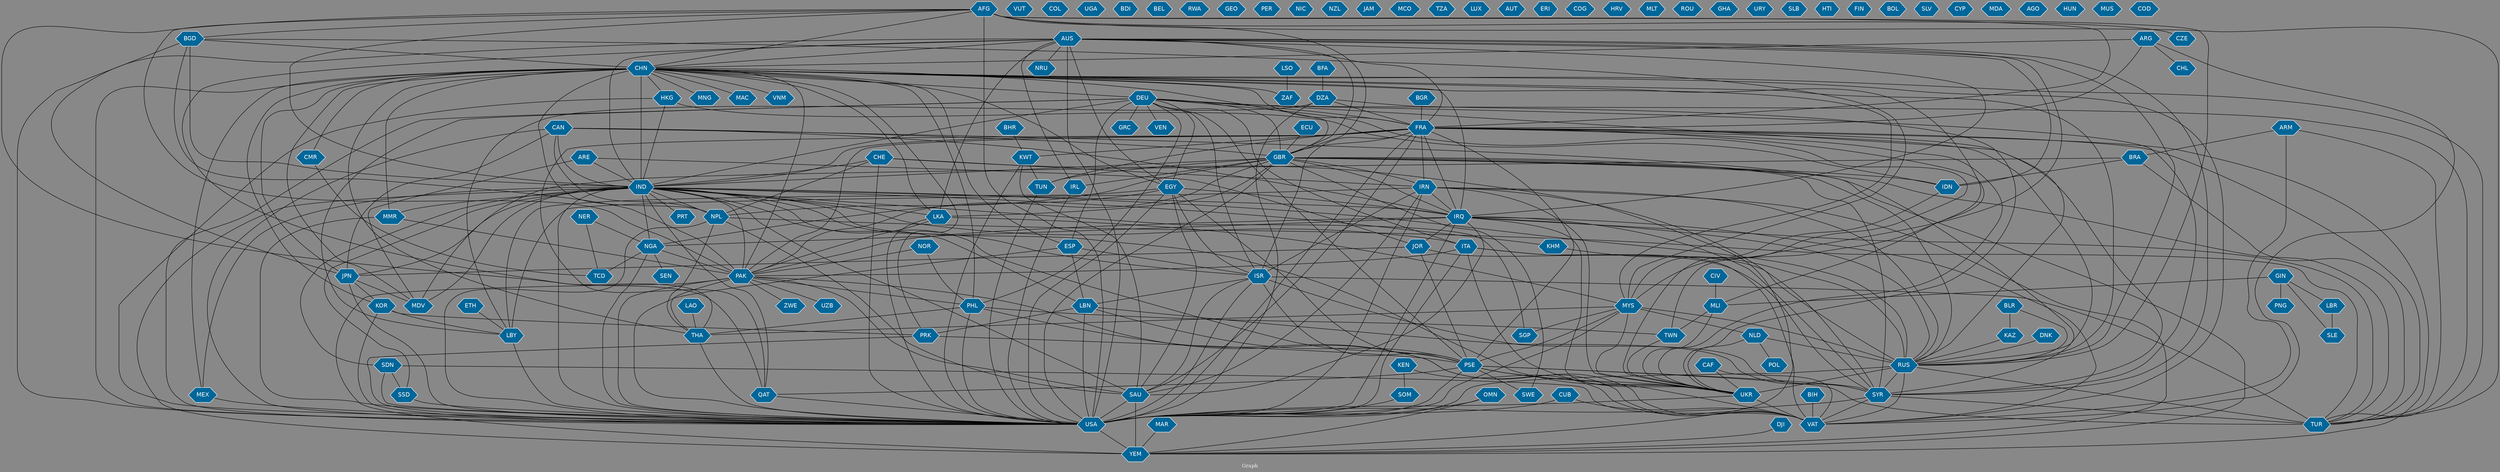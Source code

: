 // Countries together in item graph
graph {
	graph [bgcolor="#888888" fontcolor=white fontsize=12 label="Graph" outputorder=edgesfirst overlap=prism]
	node [color=white fillcolor="#006699" fontcolor=white fontname=Helvetica shape=hexagon style=filled]
	edge [arrowhead=open color=black fontcolor=white fontname=Courier fontsize=12]
		JPN [label=JPN]
		USA [label=USA]
		PRK [label=PRK]
		PSE [label=PSE]
		PAK [label=PAK]
		DZA [label=DZA]
		UKR [label=UKR]
		IND [label=IND]
		GBR [label=GBR]
		ZAF [label=ZAF]
		CHN [label=CHN]
		NGA [label=NGA]
		EGY [label=EGY]
		IRQ [label=IRQ]
		MEX [label=MEX]
		FRA [label=FRA]
		GRC [label=GRC]
		QAT [label=QAT]
		AFG [label=AFG]
		BGD [label=BGD]
		TCD [label=TCD]
		NER [label=NER]
		MLI [label=MLI]
		SAU [label=SAU]
		VUT [label=VUT]
		IDN [label=IDN]
		RUS [label=RUS]
		NLD [label=NLD]
		AUS [label=AUS]
		YEM [label=YEM]
		MYS [label=MYS]
		PRT [label=PRT]
		TWN [label=TWN]
		VAT [label=VAT]
		ARG [label=ARG]
		NPL [label=NPL]
		POL [label=POL]
		COL [label=COL]
		SYR [label=SYR]
		THA [label=THA]
		KWT [label=KWT]
		KEN [label=KEN]
		ISR [label=ISR]
		ITA [label=ITA]
		SWE [label=SWE]
		LBY [label=LBY]
		HKG [label=HKG]
		IRN [label=IRN]
		LKA [label=LKA]
		CAN [label=CAN]
		KOR [label=KOR]
		TUR [label=TUR]
		SOM [label=SOM]
		UGA [label=UGA]
		JOR [label=JOR]
		BDI [label=BDI]
		ARE [label=ARE]
		BEL [label=BEL]
		CMR [label=CMR]
		DEU [label=DEU]
		MAR [label=MAR]
		ECU [label=ECU]
		TUN [label=TUN]
		MMR [label=MMR]
		PHL [label=PHL]
		DNK [label=DNK]
		ZWE [label=ZWE]
		ESP [label=ESP]
		ETH [label=ETH]
		CAF [label=CAF]
		RWA [label=RWA]
		CHL [label=CHL]
		GEO [label=GEO]
		MDV [label=MDV]
		CUB [label=CUB]
		PER [label=PER]
		NIC [label=NIC]
		SLE [label=SLE]
		NZL [label=NZL]
		LBR [label=LBR]
		SGP [label=SGP]
		BIH [label=BIH]
		BRA [label=BRA]
		MNG [label=MNG]
		CHE [label=CHE]
		JAM [label=JAM]
		IRL [label=IRL]
		CIV [label=CIV]
		MCO [label=MCO]
		SDN [label=SDN]
		TZA [label=TZA]
		LBN [label=LBN]
		LUX [label=LUX]
		NOR [label=NOR]
		AUT [label=AUT]
		VEN [label=VEN]
		SSD [label=SSD]
		GIN [label=GIN]
		ERI [label=ERI]
		COG [label=COG]
		DJI [label=DJI]
		KHM [label=KHM]
		HRV [label=HRV]
		SEN [label=SEN]
		MLT [label=MLT]
		CZE [label=CZE]
		BFA [label=BFA]
		ARM [label=ARM]
		NRU [label=NRU]
		ROU [label=ROU]
		MAC [label=MAC]
		KAZ [label=KAZ]
		BLR [label=BLR]
		GHA [label=GHA]
		URY [label=URY]
		SLB [label=SLB]
		BGR [label=BGR]
		LAO [label=LAO]
		HTI [label=HTI]
		FIN [label=FIN]
		BOL [label=BOL]
		SLV [label=SLV]
		PNG [label=PNG]
		LSO [label=LSO]
		OMN [label=OMN]
		BHR [label=BHR]
		CYP [label=CYP]
		MDA [label=MDA]
		AGO [label=AGO]
		HUN [label=HUN]
		UZB [label=UZB]
		MUS [label=MUS]
		COD [label=COD]
		VNM [label=VNM]
			HKG -- USA [weight=1]
			CHN -- ESP [weight=1]
			IDN -- MYS [weight=2]
			SYR -- TUR [weight=10]
			CHN -- MAC [weight=1]
			SYR -- VAT [weight=2]
			IND -- PSE [weight=1]
			ETH -- LBY [weight=1]
			PHL -- VAT [weight=4]
			FRA -- IRN [weight=1]
			CAF -- UKR [weight=1]
			CIV -- MLI [weight=1]
			CAN -- USA [weight=4]
			SAU -- YEM [weight=27]
			CHN -- IRQ [weight=2]
			AUS -- THA [weight=2]
			CMR -- TCD [weight=1]
			CHN -- CMR [weight=1]
			THA -- USA [weight=2]
			IND -- SGP [weight=6]
			OMN -- USA [weight=1]
			CHE -- YEM [weight=2]
			CHN -- TUR [weight=1]
			IND -- MEX [weight=2]
			GBR -- TUN [weight=2]
			IND -- JPN [weight=8]
			CHN -- TWN [weight=3]
			KWT -- TUN [weight=8]
			DEU -- PSE [weight=1]
			ARM -- TUR [weight=1]
			MYS -- RUS [weight=2]
			CHN -- ZAF [weight=2]
			IND -- SSD [weight=1]
			MYS -- USA [weight=4]
			PHL -- THA [weight=1]
			AFG -- GBR [weight=2]
			SDN -- SSD [weight=4]
			PAK -- THA [weight=2]
			KWT -- USA [weight=2]
			FRA -- IND [weight=4]
			DEU -- GBR [weight=2]
			FRA -- KWT [weight=6]
			AFG -- USA [weight=23]
			IRL -- USA [weight=1]
			ARG -- VAT [weight=1]
			DEU -- LBY [weight=1]
			IRN -- UKR [weight=1]
			MMR -- PAK [weight=1]
			CHE -- USA [weight=2]
			AFG -- CZE [weight=1]
			PSE -- VAT [weight=2]
			CHN -- DEU [weight=1]
			AUS -- JPN [weight=1]
			DZA -- FRA [weight=1]
			IRN -- ISR [weight=7]
			BGD -- PAK [weight=2]
			CHN -- PRK [weight=2]
			LBY -- USA [weight=4]
			CAN -- JPN [weight=1]
			FRA -- YEM [weight=5]
			JOR -- SYR [weight=4]
			AFG -- IND [weight=15]
			IRQ -- JOR [weight=2]
			USA -- YEM [weight=22]
			ITA -- UKR [weight=1]
			AFG -- RUS [weight=2]
			BGD -- USA [weight=6]
			PAK -- PHL [weight=1]
			DEU -- TUR [weight=1]
			AUS -- IRL [weight=1]
			FRA -- MLI [weight=1]
			CHN -- NPL [weight=12]
			LAO -- THA [weight=2]
			PRK -- USA [weight=9]
			DEU -- SYR [weight=1]
			ARG -- CHN [weight=1]
			BRA -- TUR [weight=1]
			PAK -- YEM [weight=2]
			HKG -- IND [weight=1]
			ISR -- LBN [weight=2]
			ISR -- SAU [weight=1]
			MLI -- UKR [weight=1]
			PSE -- SWE [weight=1]
			IND -- SAU [weight=4]
			MYS -- THA [weight=1]
			AFG -- BGD [weight=1]
			KOR -- PRK [weight=3]
			AUS -- EGY [weight=3]
			IND -- PRT [weight=1]
			DEU -- RUS [weight=2]
			JPN -- USA [weight=13]
			DEU -- IND [weight=1]
			BGD -- CHN [weight=2]
			KOR -- USA [weight=6]
			CHN -- USA [weight=50]
			ITA -- RUS [weight=3]
			NGA -- SEN [weight=1]
			AUS -- USA [weight=3]
			QAT -- USA [weight=1]
			NPL -- THA [weight=1]
			EGY -- PSE [weight=9]
			CHN -- GBR [weight=4]
			CHN -- EGY [weight=1]
			KEN -- VAT [weight=1]
			BGD -- MYS [weight=1]
			GBR -- YEM [weight=3]
			RUS -- SYR [weight=2]
			EGY -- ISR [weight=5]
			BLR -- RUS [weight=1]
			IND -- USA [weight=98]
			DEU -- ITA [weight=1]
			CHN -- IND [weight=61]
			LKA -- MYS [weight=1]
			ISR -- TUR [weight=3]
			BRA -- MDV [weight=1]
			DEU -- ESP [weight=1]
			IRQ -- UKR [weight=2]
			CHN -- MEX [weight=2]
			AUS -- IRQ [weight=3]
			ITA -- PAK [weight=1]
			JPN -- MDV [weight=1]
			IRQ -- RUS [weight=2]
			GBR -- PAK [weight=3]
			CHN -- VNM [weight=1]
			RUS -- TUR [weight=1]
			EGY -- USA [weight=1]
			DEU -- EGY [weight=1]
			FRA -- SAU [weight=1]
			GBR -- IND [weight=47]
			CHN -- JPN [weight=8]
			DNK -- RUS [weight=2]
			GBR -- IRL [weight=2]
			ARE -- JOR [weight=1]
			CAN -- GBR [weight=2]
			ARG -- FRA [weight=2]
			LBN -- SYR [weight=1]
			UKR -- USA [weight=21]
			CHN -- KOR [weight=2]
			PSE -- USA [weight=3]
			IRQ -- PAK [weight=1]
			IRQ -- SAU [weight=1]
			IRQ -- SYR [weight=16]
			NLD -- UKR [weight=2]
			BGD -- IND [weight=5]
			KOR -- LBY [weight=1]
			IRQ -- VAT [weight=2]
			AUS -- FRA [weight=1]
			CHN -- FRA [weight=1]
			ISR -- USA [weight=20]
			ECU -- GBR [weight=1]
			CHN -- THA [weight=1]
			DEU -- USA [weight=13]
			GIN -- SLE [weight=1]
			GIN -- LBR [weight=1]
			GBR -- RUS [weight=4]
			EGY -- IRQ [weight=1]
			PHL -- TWN [weight=1]
			FRA -- PAK [weight=3]
			MYS -- UKR [weight=11]
			PSE -- QAT [weight=1]
			AUS -- IDN [weight=5]
			LBN -- PSE [weight=2]
			GBR -- IRQ [weight=5]
			TUN -- USA [weight=1]
			AUS -- NRU [weight=1]
			GBR -- SYR [weight=11]
			AUS -- GBR [weight=2]
			ARE -- IND [weight=4]
			GBR -- IDN [weight=1]
			IND -- ISR [weight=2]
			IRN -- RUS [weight=2]
			FRA -- USA [weight=17]
			DEU -- FRA [weight=4]
			IND -- ITA [weight=5]
			ISR -- PSE [weight=156]
			IND -- PAK [weight=33]
			DZA -- USA [weight=1]
			IND -- NGA [weight=1]
			FRA -- GBR [weight=7]
			PAK -- USA [weight=25]
			CUB -- USA [weight=6]
			IRN -- IRQ [weight=8]
			CHN -- LKA [weight=7]
			CHE -- IND [weight=1]
			GIN -- PNG [weight=5]
			CUB -- VAT [weight=1]
			IND -- QAT [weight=1]
			MLI -- TWN [weight=1]
			IND -- LBN [weight=1]
			NLD -- RUS [weight=1]
			GBR -- SWE [weight=1]
			PAK -- UZB [weight=1]
			BFA -- DZA [weight=1]
			IRN -- LBY [weight=1]
			PHL -- USA [weight=1]
			BHR -- KWT [weight=1]
			GBR -- NPL [weight=1]
			IND -- LKA [weight=5]
			DEU -- GRC [weight=2]
			NGA -- USA [weight=6]
			CHN -- MMR [weight=9]
			CHN -- MDV [weight=1]
			ARG -- CHL [weight=1]
			IRQ -- NGA [weight=2]
			DZA -- LBY [weight=2]
			CAN -- IND [weight=4]
			FRA -- SYR [weight=2]
			MEX -- USA [weight=5]
			ITA -- VAT [weight=1]
			CHN -- MNG [weight=1]
			PAK -- VAT [weight=1]
			CAN -- SYR [weight=3]
			AUS -- LKA [weight=3]
			ARE -- MDV [weight=1]
			CHN -- PHL [weight=4]
			SOM -- USA [weight=2]
			PAK -- ZWE [weight=1]
			RUS -- UKR [weight=104]
			MMR -- USA [weight=2]
			CHN -- MYS [weight=2]
			IND -- MMR [weight=6]
			FRA -- RUS [weight=2]
			IRN -- USA [weight=36]
			FRA -- PSE [weight=1]
			NOR -- PHL [weight=2]
			IRN -- SAU [weight=5]
			JOR -- JPN [weight=2]
			PSE -- UKR [weight=1]
			KEN -- SOM [weight=1]
			CAN -- NPL [weight=1]
			EGY -- LBY [weight=1]
			ESP -- USA [weight=1]
			DZA -- UKR [weight=1]
			DJI -- YEM [weight=1]
			AFG -- FRA [weight=1]
			ARM -- VAT [weight=1]
			LKA -- USA [weight=2]
			AFG -- QAT [weight=1]
			NGA -- TCD [weight=1]
			GBR -- USA [weight=20]
			JOR -- PSE [weight=1]
			DEU -- ISR [weight=1]
			SDN -- USA [weight=2]
			KWT -- SAU [weight=2]
			IRN -- SYR [weight=1]
			ARM -- BRA [weight=1]
			CHE -- IRN [weight=2]
			NOR -- PAK [weight=1]
			LKA -- PAK [weight=1]
			AUS -- CHN [weight=1]
			SYR -- USA [weight=45]
			DEU -- UKR [weight=3]
			DEU -- VEN [weight=1]
			BGR -- FRA [weight=1]
			CAF -- VAT [weight=1]
			OMN -- YEM [weight=1]
			EGY -- SAU [weight=1]
			GBR -- IRN [weight=2]
			KAZ -- RUS [weight=1]
			PSE -- TUR [weight=1]
			MYS -- NLD [weight=1]
			ISR -- SYR [weight=1]
			AFG -- CHN [weight=1]
			CHN -- VAT [weight=1]
			EGY -- NGA [weight=1]
			IRQ -- USA [weight=71]
			PSE -- SYR [weight=1]
			NER -- NGA [weight=1]
			CHN -- PAK [weight=17]
			LBN -- USA [weight=1]
			DEU -- PHL [weight=1]
			FRA -- IRQ [weight=3]
			IRN -- YEM [weight=7]
			TWN -- UKR [weight=1]
			AUS -- IND [weight=9]
			LBN -- PRK [weight=1]
			IND -- MDV [weight=3]
			AUS -- SYR [weight=3]
			BIH -- VAT [weight=3]
			IND -- RUS [weight=1]
			GBR -- TUR [weight=4]
			SDN -- VAT [weight=1]
			BRA -- IDN [weight=2]
			HKG -- IDN [weight=1]
			IND -- UKR [weight=3]
			ESP -- ISR [weight=1]
			MAR -- YEM [weight=3]
			LSO -- ZAF [weight=1]
			MYS -- SGP [weight=1]
			ESP -- LBN [weight=1]
			IND -- IRQ [weight=42]
			AFG -- TUR [weight=3]
			GIN -- MLI [weight=1]
			RUS -- VAT [weight=2]
			AUS -- RUS [weight=2]
			KHM -- RUS [weight=1]
			SSD -- USA [weight=1]
			CHN -- RUS [weight=8]
			NGA -- PAK [weight=1]
			RUS -- USA [weight=49]
			IND -- SDN [weight=1]
			FRA -- QAT [weight=1]
			IND -- YEM [weight=1]
			MYS -- PSE [weight=1]
			NPL -- TUR [weight=1]
			PRK -- PSE [weight=1]
			PAK -- SAU [weight=5]
			CHE -- NPL [weight=1]
			UKR -- VAT [weight=3]
			NLD -- POL [weight=1]
			LBR -- SLE [weight=3]
			FRA -- TUR [weight=1]
			FRA -- ISR [weight=3]
			CAN -- IRQ [weight=1]
			IND -- KHM [weight=1]
			BLR -- KAZ [weight=1]
			ITA -- USA [weight=4]
			IRQ -- TUR [weight=2]
			FRA -- UKR [weight=2]
			FRA -- TUN [weight=6]
			NPL -- USA [weight=12]
			AFG -- PAK [weight=13]
			JPN -- KOR [weight=1]
			IND -- NPL [weight=31]
			NER -- TCD [weight=1]
			GBR -- LKA [weight=3]
			AUS -- MYS [weight=1]
			NPL -- SAU [weight=1]
			CHN -- HKG [weight=9]
			SAU -- USA [weight=4]
}
